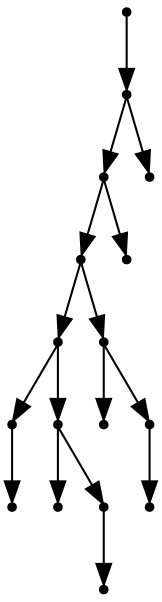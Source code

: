 digraph {
  16 [shape=point];
  15 [shape=point];
  13 [shape=point];
  11 [shape=point];
  6 [shape=point];
  1 [shape=point];
  0 [shape=point];
  5 [shape=point];
  2 [shape=point];
  4 [shape=point];
  3 [shape=point];
  10 [shape=point];
  7 [shape=point];
  9 [shape=point];
  8 [shape=point];
  12 [shape=point];
  14 [shape=point];
16 -> 15;
15 -> 13;
13 -> 11;
11 -> 6;
6 -> 1;
1 -> 0;
6 -> 5;
5 -> 2;
5 -> 4;
4 -> 3;
11 -> 10;
10 -> 7;
10 -> 9;
9 -> 8;
13 -> 12;
15 -> 14;
}
